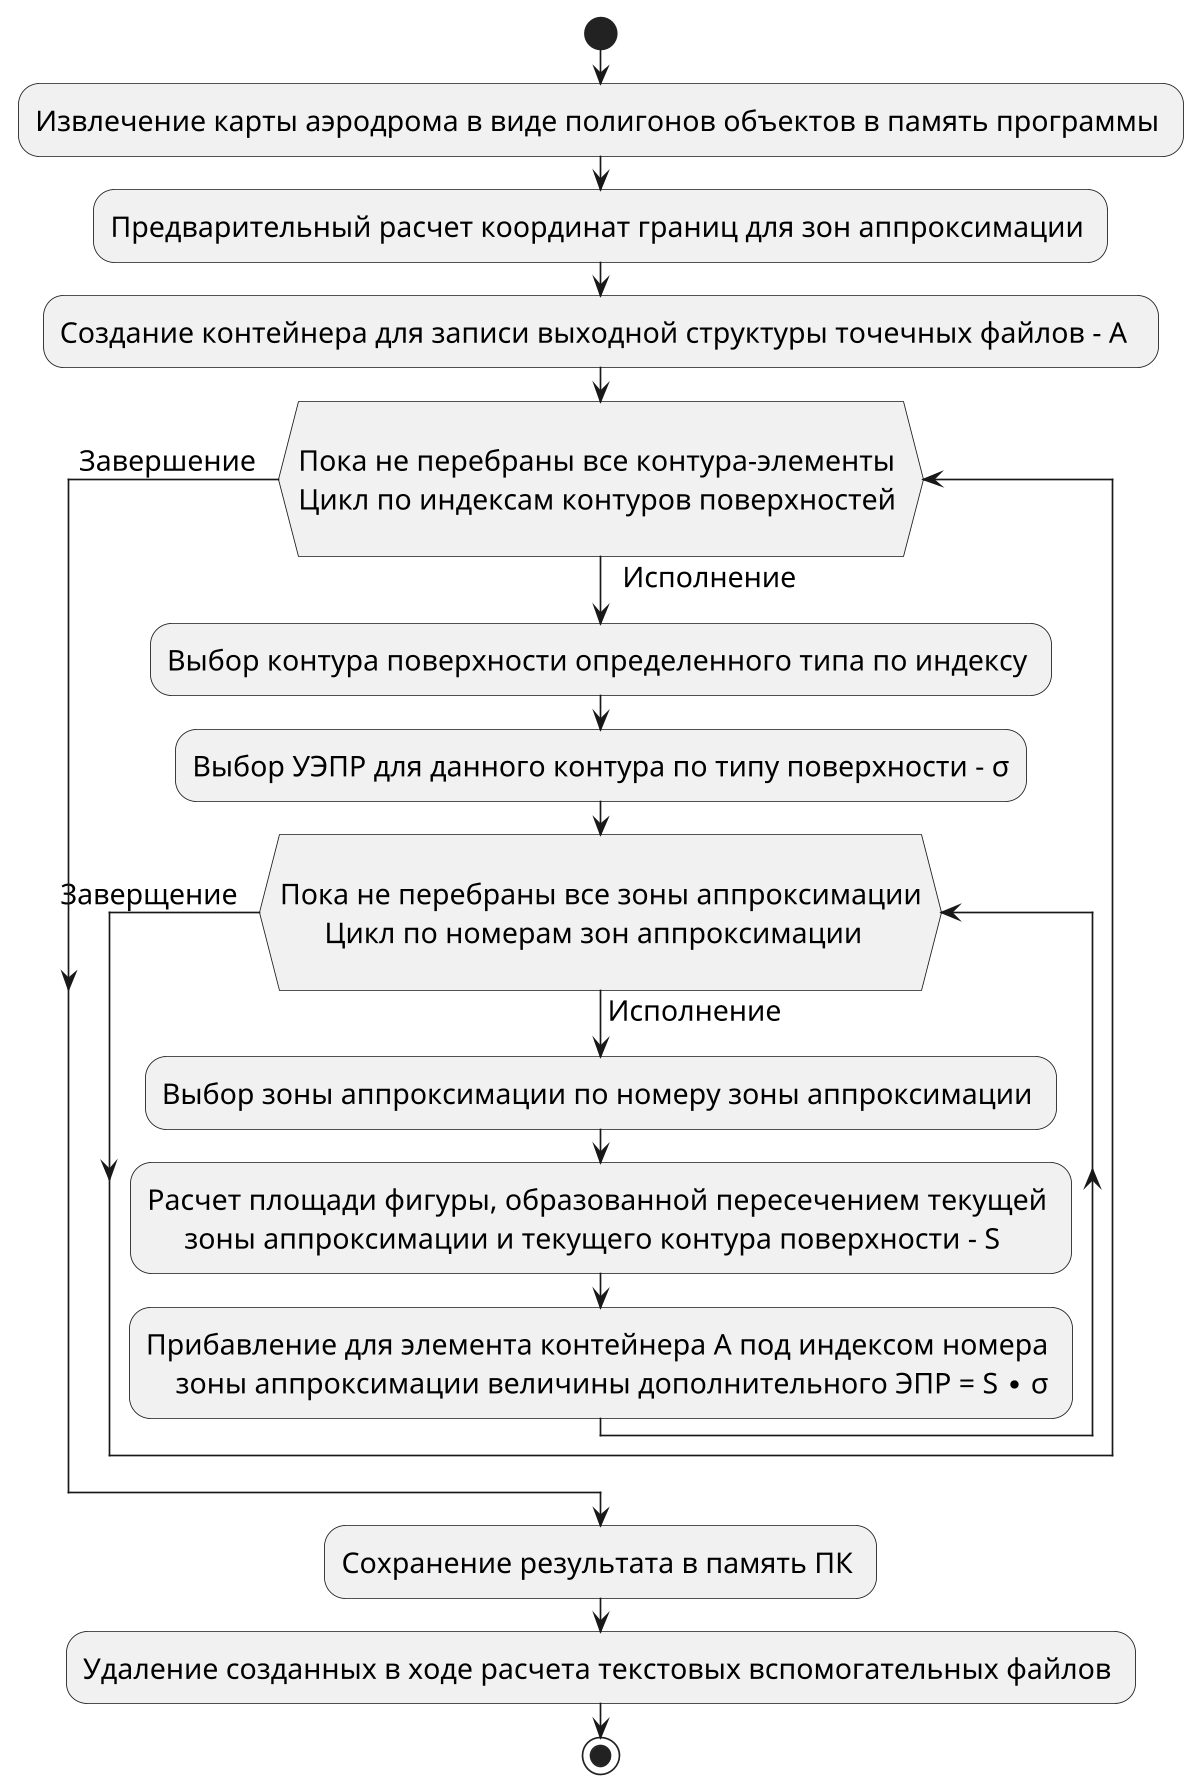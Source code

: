 @startuml
skinparam activityFontSize 17
skinparam activityDiamondFontSize 17
skinparam activityArrowFontSize 17
scale 1200 width
start
:Извлечение карты аэродрома в виде полигонов объектов в память программы ;
:Предварительный расчет координат границ для зон аппроксимации ;
:Создание контейнера для записи выходной структуры точечных файлов - A  ;


while (\nПока не перебраны все контура-элементы\nЦикл по индексам контуров поверхностей \n) is (  Исполнение)
:Выбор контура поверхности определенного типа по индексу ;
:Выбор УЭПР для данного контура по типу поверхности - σ;
while (\nПока не перебраны все зоны аппроксимации\n      Цикл по номерам зон аппроксимации\n) is (Исполнение)
:Выбор зоны аппроксимации по номеру зоны аппроксимации ;
:Расчет площади фигуры, образованной пересечением текущей \n     зоны аппроксимации и текущего контура поверхности - S ;
:Прибавление для элемента контейнера А под индексом номера \n    зоны аппроксимации величины дополнительного ЭПР = S ∙ σ ;
endwhile (Заверщение   )
endwhile (Завершение   )
:Сохранение результата в память ПК ;
:Удаление созданных в ходе расчета текстовых вспомогательных файлов ;

stop
@enduml